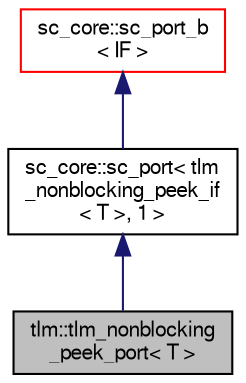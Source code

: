 digraph "tlm::tlm_nonblocking_peek_port&lt; T &gt;"
{
  edge [fontname="FreeSans",fontsize="10",labelfontname="FreeSans",labelfontsize="10"];
  node [fontname="FreeSans",fontsize="10",shape=record];
  Node5 [label="tlm::tlm_nonblocking\l_peek_port\< T \>",height=0.2,width=0.4,color="black", fillcolor="grey75", style="filled", fontcolor="black"];
  Node6 -> Node5 [dir="back",color="midnightblue",fontsize="10",style="solid",fontname="FreeSans"];
  Node6 [label="sc_core::sc_port\< tlm\l_nonblocking_peek_if\l\< T \>, 1 \>",height=0.2,width=0.4,color="black", fillcolor="white", style="filled",URL="/mnt/c/Users/fangk/Documents/hdl-playground/lib/systemc-2.3.3/objdir/docs/sysc/doxygen/systemc.tag$a01224.html"];
  Node7 -> Node6 [dir="back",color="midnightblue",fontsize="10",style="solid",fontname="FreeSans"];
  Node7 [label="sc_core::sc_port_b\l\< IF \>",height=0.2,width=0.4,color="red", fillcolor="white", style="filled",URL="/mnt/c/Users/fangk/Documents/hdl-playground/lib/systemc-2.3.3/objdir/docs/sysc/doxygen/systemc.tag$a01220.html"];
}
